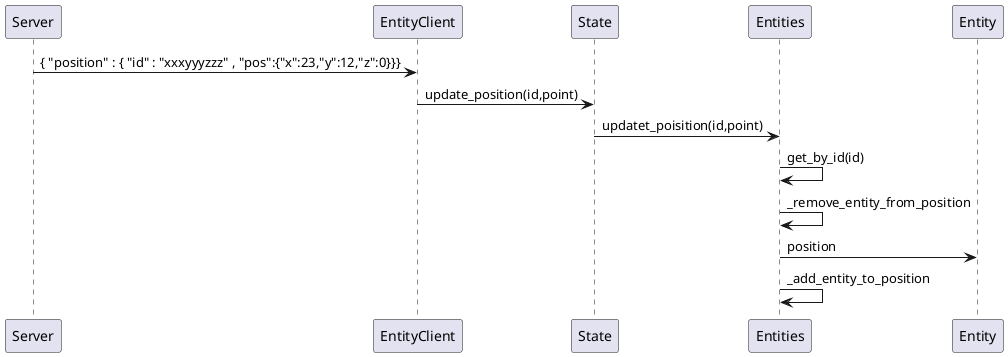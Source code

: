 @startuml


Server -> EntityClient : { "position" : { "id" : "xxxyyyzzz" , "pos":{"x":23,"y":12,"z":0}}}
EntityClient -> State : update_position(id,point)
State -> Entities : updatet_poisition(id,point)
Entities -> Entities : get_by_id(id)
Entities -> Entities : _remove_entity_from_position
Entities -> Entity : position
Entities -> Entities : _add_entity_to_position

@enduml